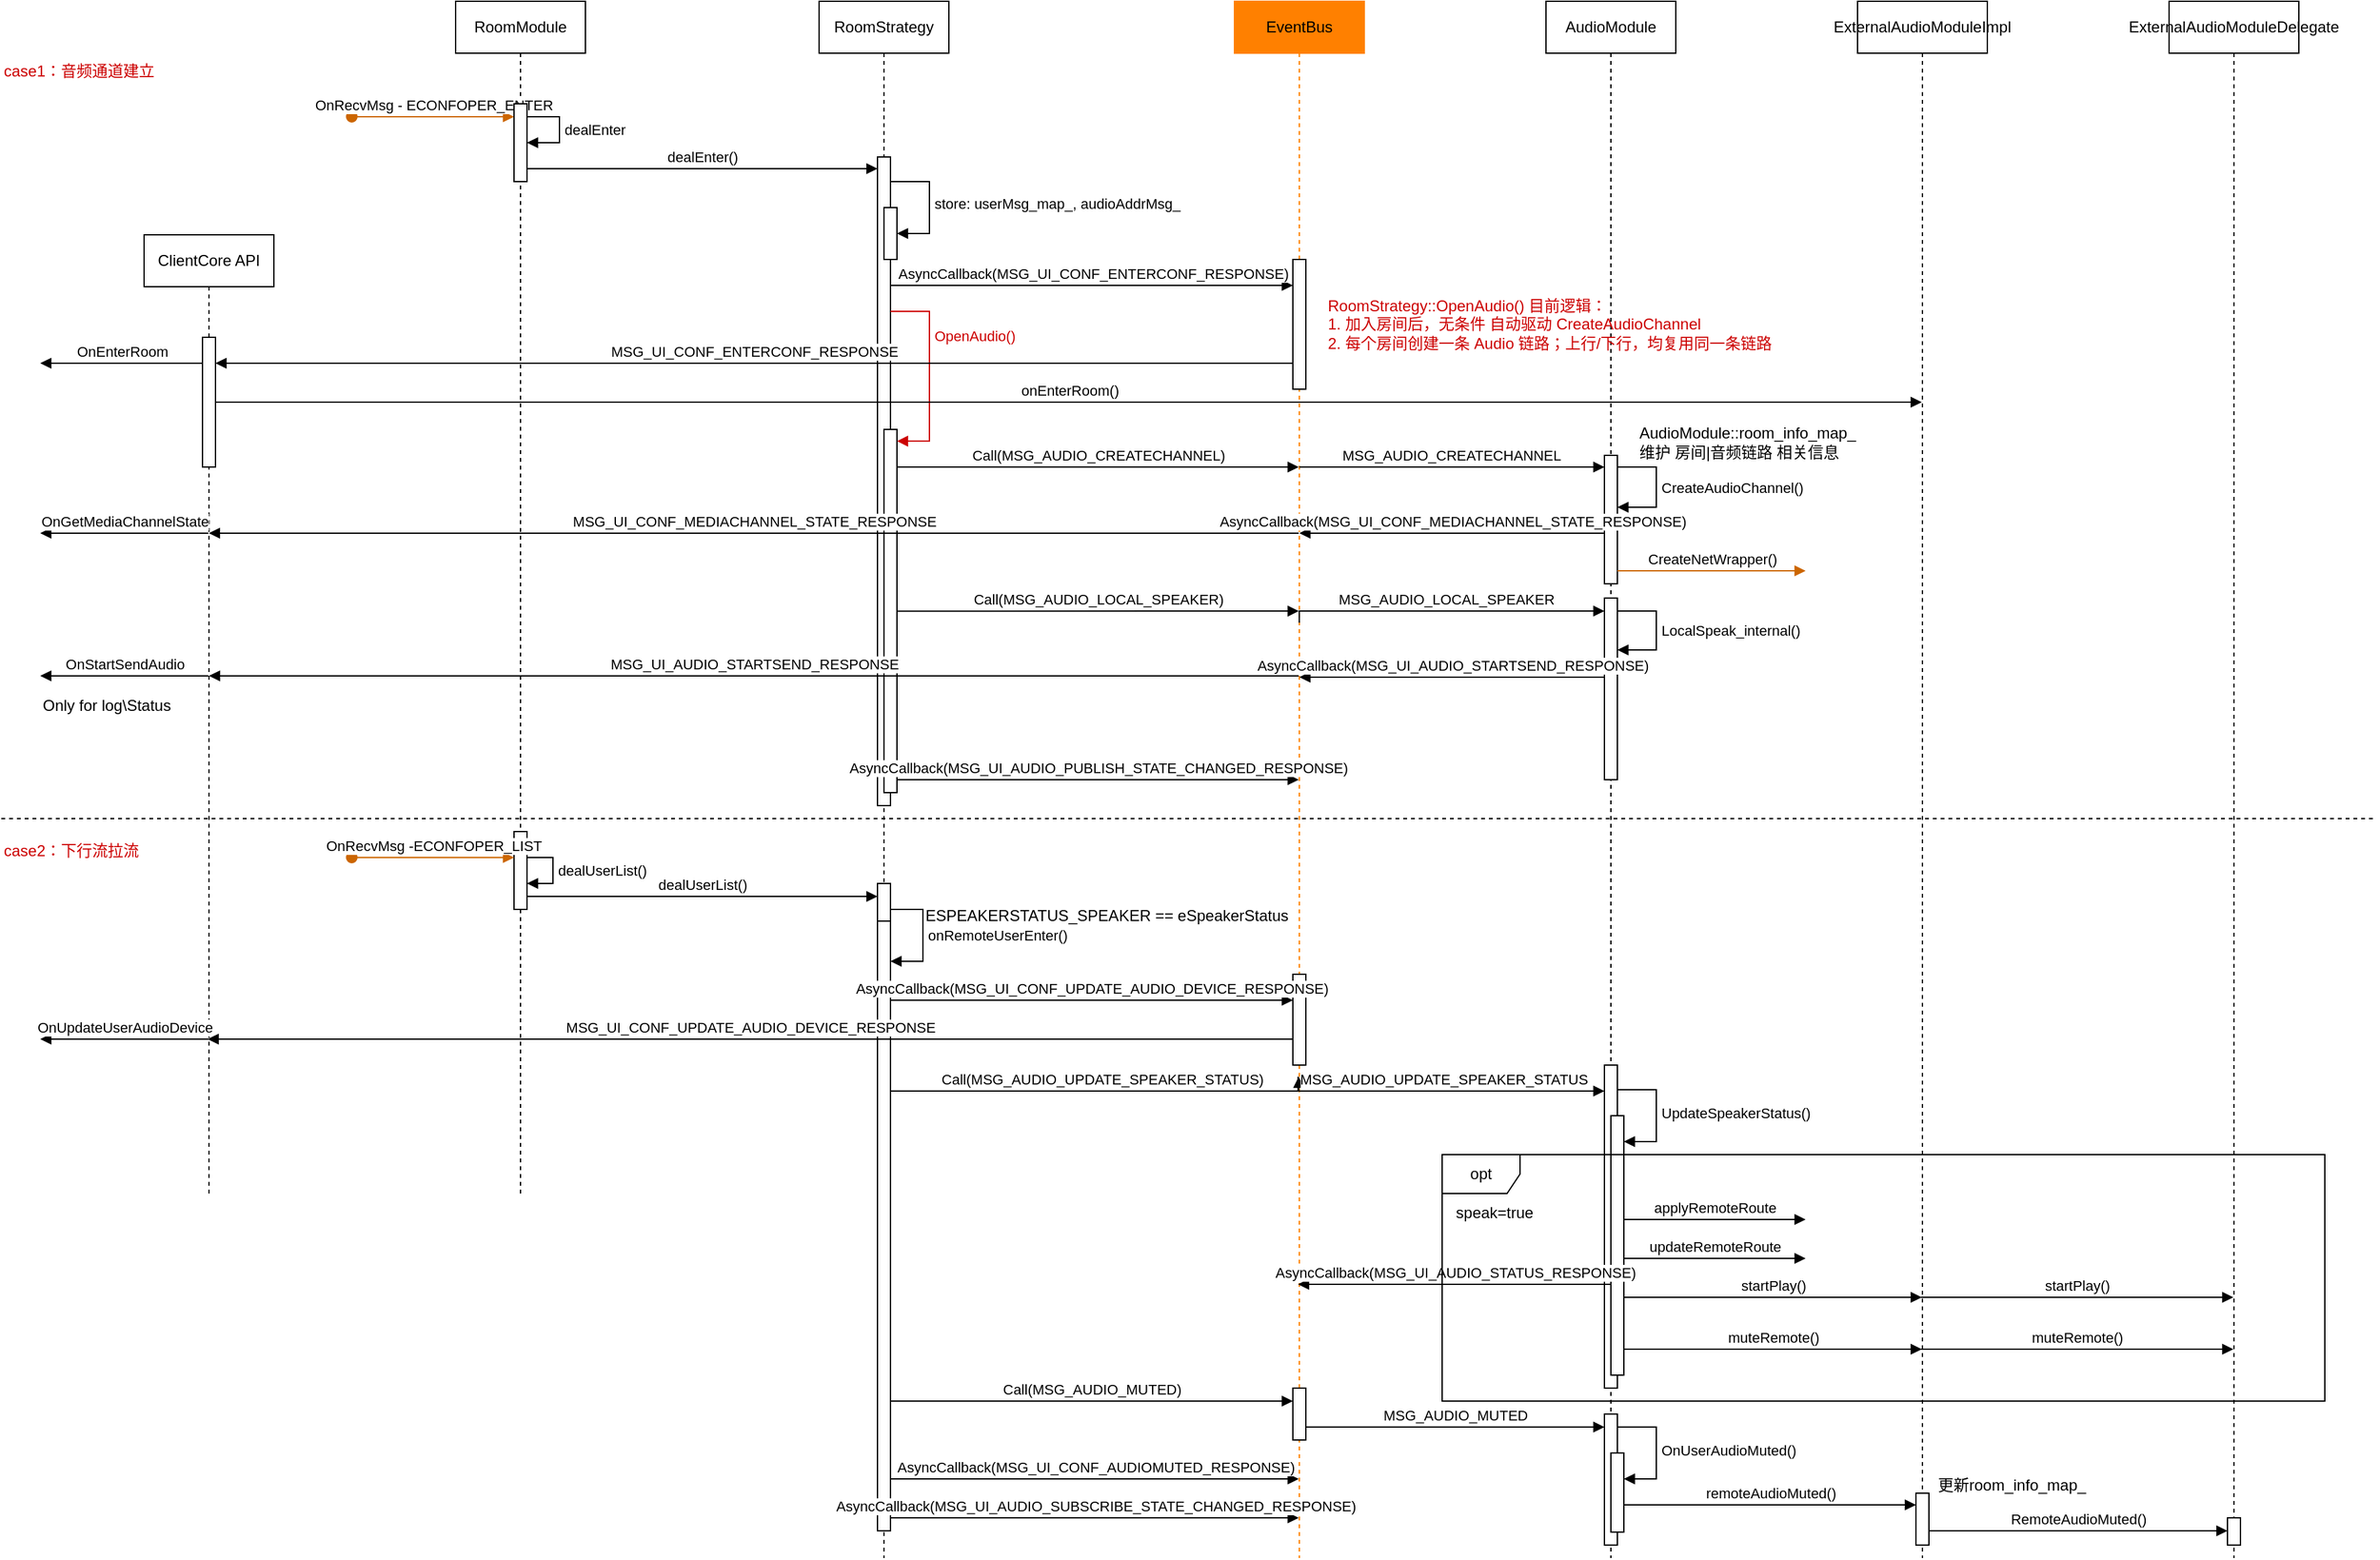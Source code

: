 <mxfile version="21.3.5" type="github">
  <diagram name="Page-1" id="2YBvvXClWsGukQMizWep">
    <mxGraphModel dx="1434" dy="908" grid="1" gridSize="10" guides="1" tooltips="1" connect="1" arrows="1" fold="1" page="1" pageScale="1" pageWidth="1920" pageHeight="1200" math="0" shadow="0">
      <root>
        <mxCell id="0" />
        <mxCell id="1" parent="0" />
        <mxCell id="aM9ryv3xv72pqoxQDRHE-1" value="RoomModule" style="shape=umlLifeline;perimeter=lifelinePerimeter;whiteSpace=wrap;html=1;container=0;dropTarget=0;collapsible=0;recursiveResize=0;outlineConnect=0;portConstraint=eastwest;newEdgeStyle={&quot;edgeStyle&quot;:&quot;elbowEdgeStyle&quot;,&quot;elbow&quot;:&quot;vertical&quot;,&quot;curved&quot;:0,&quot;rounded&quot;:0};" parent="1" vertex="1">
          <mxGeometry x="360" width="100" height="920" as="geometry" />
        </mxCell>
        <mxCell id="aM9ryv3xv72pqoxQDRHE-3" value="OnRecvMsg -&amp;nbsp;ECONFOPER_ENTER" style="html=1;verticalAlign=bottom;startArrow=oval;endArrow=block;startSize=8;edgeStyle=elbowEdgeStyle;elbow=vertical;curved=0;rounded=0;strokeColor=#CC6600;" parent="aM9ryv3xv72pqoxQDRHE-1" target="RUMtgb1oClHB0mOU0g6q-1" edge="1">
          <mxGeometry relative="1" as="geometry">
            <mxPoint x="-80" y="89" as="sourcePoint" />
            <mxPoint x="45" y="59" as="targetPoint" />
            <Array as="points">
              <mxPoint x="-20" y="89" />
              <mxPoint x="-40" y="59" />
            </Array>
          </mxGeometry>
        </mxCell>
        <mxCell id="RUMtgb1oClHB0mOU0g6q-1" value="" style="html=1;points=[];perimeter=orthogonalPerimeter;outlineConnect=0;targetShapes=umlLifeline;portConstraint=eastwest;newEdgeStyle={&quot;edgeStyle&quot;:&quot;elbowEdgeStyle&quot;,&quot;elbow&quot;:&quot;vertical&quot;,&quot;curved&quot;:0,&quot;rounded&quot;:0};" vertex="1" parent="aM9ryv3xv72pqoxQDRHE-1">
          <mxGeometry x="45" y="79" width="10" height="60" as="geometry" />
        </mxCell>
        <mxCell id="RUMtgb1oClHB0mOU0g6q-2" value="dealEnter" style="html=1;align=left;spacingLeft=2;endArrow=block;rounded=0;edgeStyle=orthogonalEdgeStyle;curved=0;rounded=0;" edge="1" target="RUMtgb1oClHB0mOU0g6q-1" parent="aM9ryv3xv72pqoxQDRHE-1" source="RUMtgb1oClHB0mOU0g6q-1">
          <mxGeometry relative="1" as="geometry">
            <mxPoint x="70" y="89" as="sourcePoint" />
            <Array as="points">
              <mxPoint x="80" y="89" />
              <mxPoint x="80" y="109" />
            </Array>
          </mxGeometry>
        </mxCell>
        <mxCell id="RUMtgb1oClHB0mOU0g6q-36" value="" style="html=1;points=[];perimeter=orthogonalPerimeter;outlineConnect=0;targetShapes=umlLifeline;portConstraint=eastwest;newEdgeStyle={&quot;edgeStyle&quot;:&quot;elbowEdgeStyle&quot;,&quot;elbow&quot;:&quot;vertical&quot;,&quot;curved&quot;:0,&quot;rounded&quot;:0};" vertex="1" parent="aM9ryv3xv72pqoxQDRHE-1">
          <mxGeometry x="45" y="640" width="10" height="60" as="geometry" />
        </mxCell>
        <mxCell id="RUMtgb1oClHB0mOU0g6q-37" value="dealUserList()" style="html=1;align=left;spacingLeft=2;endArrow=block;rounded=0;edgeStyle=orthogonalEdgeStyle;curved=0;rounded=0;" edge="1" target="RUMtgb1oClHB0mOU0g6q-36" parent="aM9ryv3xv72pqoxQDRHE-1" source="RUMtgb1oClHB0mOU0g6q-36">
          <mxGeometry relative="1" as="geometry">
            <mxPoint x="55" y="630.0" as="sourcePoint" />
            <Array as="points" />
          </mxGeometry>
        </mxCell>
        <mxCell id="aM9ryv3xv72pqoxQDRHE-5" value="RoomStrategy" style="shape=umlLifeline;perimeter=lifelinePerimeter;whiteSpace=wrap;html=1;container=0;dropTarget=0;collapsible=0;recursiveResize=0;outlineConnect=0;portConstraint=eastwest;newEdgeStyle={&quot;edgeStyle&quot;:&quot;elbowEdgeStyle&quot;,&quot;elbow&quot;:&quot;vertical&quot;,&quot;curved&quot;:0,&quot;rounded&quot;:0};" parent="1" vertex="1">
          <mxGeometry x="640" width="100" height="1200" as="geometry" />
        </mxCell>
        <mxCell id="aM9ryv3xv72pqoxQDRHE-6" value="" style="html=1;points=[];perimeter=orthogonalPerimeter;outlineConnect=0;targetShapes=umlLifeline;portConstraint=eastwest;newEdgeStyle={&quot;edgeStyle&quot;:&quot;elbowEdgeStyle&quot;,&quot;elbow&quot;:&quot;vertical&quot;,&quot;curved&quot;:0,&quot;rounded&quot;:0};" parent="aM9ryv3xv72pqoxQDRHE-5" vertex="1">
          <mxGeometry x="45" y="120" width="10" height="500" as="geometry" />
        </mxCell>
        <mxCell id="RUMtgb1oClHB0mOU0g6q-3" value="" style="html=1;points=[];perimeter=orthogonalPerimeter;outlineConnect=0;targetShapes=umlLifeline;portConstraint=eastwest;newEdgeStyle={&quot;edgeStyle&quot;:&quot;elbowEdgeStyle&quot;,&quot;elbow&quot;:&quot;vertical&quot;,&quot;curved&quot;:0,&quot;rounded&quot;:0};" vertex="1" parent="aM9ryv3xv72pqoxQDRHE-5">
          <mxGeometry x="50" y="159" width="10" height="40" as="geometry" />
        </mxCell>
        <mxCell id="RUMtgb1oClHB0mOU0g6q-4" value="store: userMsg_map_,&amp;nbsp;audioAddrMsg_" style="html=1;align=left;spacingLeft=2;endArrow=block;rounded=0;edgeStyle=orthogonalEdgeStyle;curved=0;rounded=0;" edge="1" target="RUMtgb1oClHB0mOU0g6q-3" parent="aM9ryv3xv72pqoxQDRHE-5">
          <mxGeometry relative="1" as="geometry">
            <mxPoint x="55" y="139.029" as="sourcePoint" />
            <Array as="points">
              <mxPoint x="85" y="139" />
              <mxPoint x="85" y="179" />
            </Array>
          </mxGeometry>
        </mxCell>
        <mxCell id="RUMtgb1oClHB0mOU0g6q-14" value="" style="html=1;points=[];perimeter=orthogonalPerimeter;outlineConnect=0;targetShapes=umlLifeline;portConstraint=eastwest;newEdgeStyle={&quot;edgeStyle&quot;:&quot;elbowEdgeStyle&quot;,&quot;elbow&quot;:&quot;vertical&quot;,&quot;curved&quot;:0,&quot;rounded&quot;:0};" vertex="1" parent="aM9ryv3xv72pqoxQDRHE-5">
          <mxGeometry x="50" y="330" width="10" height="280" as="geometry" />
        </mxCell>
        <mxCell id="RUMtgb1oClHB0mOU0g6q-15" value="OpenAudio()" style="html=1;align=left;spacingLeft=2;endArrow=block;rounded=0;edgeStyle=orthogonalEdgeStyle;curved=0;rounded=0;strokeColor=#CC0000;fontColor=#CC0000;" edge="1" parent="aM9ryv3xv72pqoxQDRHE-5">
          <mxGeometry x="-0.355" relative="1" as="geometry">
            <mxPoint x="55" y="239.029" as="sourcePoint" />
            <Array as="points">
              <mxPoint x="85" y="239" />
              <mxPoint x="85" y="339" />
            </Array>
            <mxPoint x="60" y="339.029" as="targetPoint" />
            <mxPoint y="-1" as="offset" />
          </mxGeometry>
        </mxCell>
        <mxCell id="RUMtgb1oClHB0mOU0g6q-39" value="" style="html=1;points=[];perimeter=orthogonalPerimeter;outlineConnect=0;targetShapes=umlLifeline;portConstraint=eastwest;newEdgeStyle={&quot;edgeStyle&quot;:&quot;elbowEdgeStyle&quot;,&quot;elbow&quot;:&quot;vertical&quot;,&quot;curved&quot;:0,&quot;rounded&quot;:0};" vertex="1" parent="aM9ryv3xv72pqoxQDRHE-5">
          <mxGeometry x="45" y="680" width="10" height="30" as="geometry" />
        </mxCell>
        <mxCell id="RUMtgb1oClHB0mOU0g6q-40" value="" style="html=1;points=[];perimeter=orthogonalPerimeter;outlineConnect=0;targetShapes=umlLifeline;portConstraint=eastwest;newEdgeStyle={&quot;edgeStyle&quot;:&quot;elbowEdgeStyle&quot;,&quot;elbow&quot;:&quot;vertical&quot;,&quot;curved&quot;:0,&quot;rounded&quot;:0};" vertex="1" parent="aM9ryv3xv72pqoxQDRHE-5">
          <mxGeometry x="45" y="709" width="10" height="470" as="geometry" />
        </mxCell>
        <mxCell id="RUMtgb1oClHB0mOU0g6q-41" value="onRemoteUserEnter()" style="html=1;align=left;spacingLeft=2;endArrow=block;rounded=0;edgeStyle=orthogonalEdgeStyle;curved=0;rounded=0;" edge="1" parent="aM9ryv3xv72pqoxQDRHE-5" source="RUMtgb1oClHB0mOU0g6q-39">
          <mxGeometry relative="1" as="geometry">
            <mxPoint x="50" y="750" as="sourcePoint" />
            <Array as="points">
              <mxPoint x="80" y="700" />
              <mxPoint x="80" y="740" />
            </Array>
            <mxPoint x="55" y="740" as="targetPoint" />
          </mxGeometry>
        </mxCell>
        <mxCell id="aM9ryv3xv72pqoxQDRHE-7" value="dealEnter()" style="html=1;verticalAlign=bottom;endArrow=block;edgeStyle=elbowEdgeStyle;elbow=vertical;curved=0;rounded=0;" parent="1" source="RUMtgb1oClHB0mOU0g6q-1" edge="1">
          <mxGeometry relative="1" as="geometry">
            <mxPoint x="480" y="69" as="sourcePoint" />
            <Array as="points">
              <mxPoint x="500" y="129" />
              <mxPoint x="530" y="139" />
              <mxPoint x="465" y="59" />
            </Array>
            <mxPoint x="685" y="129" as="targetPoint" />
          </mxGeometry>
        </mxCell>
        <mxCell id="RUMtgb1oClHB0mOU0g6q-5" value="EventBus" style="shape=umlLifeline;perimeter=lifelinePerimeter;whiteSpace=wrap;html=1;container=1;dropTarget=0;collapsible=0;recursiveResize=0;outlineConnect=0;portConstraint=eastwest;newEdgeStyle={&quot;edgeStyle&quot;:&quot;elbowEdgeStyle&quot;,&quot;elbow&quot;:&quot;vertical&quot;,&quot;curved&quot;:0,&quot;rounded&quot;:0};strokeColor=#FF8000;fillColor=#FF8000;fontColor=#000000;" vertex="1" parent="1">
          <mxGeometry x="960" width="100" height="1200" as="geometry" />
        </mxCell>
        <mxCell id="RUMtgb1oClHB0mOU0g6q-9" value="" style="html=1;points=[];perimeter=orthogonalPerimeter;outlineConnect=0;targetShapes=umlLifeline;portConstraint=eastwest;newEdgeStyle={&quot;edgeStyle&quot;:&quot;elbowEdgeStyle&quot;,&quot;elbow&quot;:&quot;vertical&quot;,&quot;curved&quot;:0,&quot;rounded&quot;:0};" vertex="1" parent="RUMtgb1oClHB0mOU0g6q-5">
          <mxGeometry x="45" y="199" width="10" height="100" as="geometry" />
        </mxCell>
        <mxCell id="RUMtgb1oClHB0mOU0g6q-44" value="" style="html=1;points=[];perimeter=orthogonalPerimeter;outlineConnect=0;targetShapes=umlLifeline;portConstraint=eastwest;newEdgeStyle={&quot;edgeStyle&quot;:&quot;elbowEdgeStyle&quot;,&quot;elbow&quot;:&quot;vertical&quot;,&quot;curved&quot;:0,&quot;rounded&quot;:0};" vertex="1" parent="RUMtgb1oClHB0mOU0g6q-5">
          <mxGeometry x="45" y="750" width="10" height="70" as="geometry" />
        </mxCell>
        <mxCell id="RUMtgb1oClHB0mOU0g6q-55" value="" style="html=1;points=[];perimeter=orthogonalPerimeter;outlineConnect=0;targetShapes=umlLifeline;portConstraint=eastwest;newEdgeStyle={&quot;edgeStyle&quot;:&quot;elbowEdgeStyle&quot;,&quot;elbow&quot;:&quot;vertical&quot;,&quot;curved&quot;:0,&quot;rounded&quot;:0};" vertex="1" parent="RUMtgb1oClHB0mOU0g6q-5">
          <mxGeometry x="45" y="1069" width="10" height="40" as="geometry" />
        </mxCell>
        <mxCell id="RUMtgb1oClHB0mOU0g6q-6" value="AsyncCallback(MSG_UI_CONF_ENTERCONF_RESPONSE)" style="html=1;verticalAlign=bottom;endArrow=block;edgeStyle=elbowEdgeStyle;elbow=vertical;curved=0;rounded=0;" edge="1" parent="1" target="RUMtgb1oClHB0mOU0g6q-9">
          <mxGeometry x="0.002" width="80" relative="1" as="geometry">
            <mxPoint x="695" y="219" as="sourcePoint" />
            <mxPoint x="830" y="149" as="targetPoint" />
            <Array as="points">
              <mxPoint x="760" y="219" />
            </Array>
            <mxPoint as="offset" />
          </mxGeometry>
        </mxCell>
        <mxCell id="RUMtgb1oClHB0mOU0g6q-7" value="ExternalAudioModuleImpl" style="shape=umlLifeline;perimeter=lifelinePerimeter;whiteSpace=wrap;html=1;container=1;dropTarget=0;collapsible=0;recursiveResize=0;outlineConnect=0;portConstraint=eastwest;newEdgeStyle={&quot;edgeStyle&quot;:&quot;elbowEdgeStyle&quot;,&quot;elbow&quot;:&quot;vertical&quot;,&quot;curved&quot;:0,&quot;rounded&quot;:0};" vertex="1" parent="1">
          <mxGeometry x="1440" width="100" height="1200" as="geometry" />
        </mxCell>
        <mxCell id="RUMtgb1oClHB0mOU0g6q-63" value="" style="html=1;points=[];perimeter=orthogonalPerimeter;outlineConnect=0;targetShapes=umlLifeline;portConstraint=eastwest;newEdgeStyle={&quot;edgeStyle&quot;:&quot;elbowEdgeStyle&quot;,&quot;elbow&quot;:&quot;vertical&quot;,&quot;curved&quot;:0,&quot;rounded&quot;:0};" vertex="1" parent="RUMtgb1oClHB0mOU0g6q-7">
          <mxGeometry x="45" y="1150" width="10" height="40" as="geometry" />
        </mxCell>
        <mxCell id="RUMtgb1oClHB0mOU0g6q-8" value="ClientCore API" style="shape=umlLifeline;perimeter=lifelinePerimeter;whiteSpace=wrap;html=1;container=1;dropTarget=0;collapsible=0;recursiveResize=0;outlineConnect=0;portConstraint=eastwest;newEdgeStyle={&quot;edgeStyle&quot;:&quot;elbowEdgeStyle&quot;,&quot;elbow&quot;:&quot;vertical&quot;,&quot;curved&quot;:0,&quot;rounded&quot;:0};" vertex="1" parent="1">
          <mxGeometry x="120" y="180" width="100" height="740" as="geometry" />
        </mxCell>
        <mxCell id="RUMtgb1oClHB0mOU0g6q-11" value="" style="html=1;points=[];perimeter=orthogonalPerimeter;outlineConnect=0;targetShapes=umlLifeline;portConstraint=eastwest;newEdgeStyle={&quot;edgeStyle&quot;:&quot;elbowEdgeStyle&quot;,&quot;elbow&quot;:&quot;vertical&quot;,&quot;curved&quot;:0,&quot;rounded&quot;:0};" vertex="1" parent="RUMtgb1oClHB0mOU0g6q-8">
          <mxGeometry x="45" y="79" width="10" height="100" as="geometry" />
        </mxCell>
        <mxCell id="RUMtgb1oClHB0mOU0g6q-10" value="MSG_UI_CONF_ENTERCONF_RESPONSE" style="html=1;verticalAlign=bottom;endArrow=block;edgeStyle=elbowEdgeStyle;elbow=vertical;curved=0;rounded=0;" edge="1" parent="1" source="RUMtgb1oClHB0mOU0g6q-9" target="RUMtgb1oClHB0mOU0g6q-11">
          <mxGeometry width="80" relative="1" as="geometry">
            <mxPoint x="650" y="229" as="sourcePoint" />
            <mxPoint x="730" y="229" as="targetPoint" />
          </mxGeometry>
        </mxCell>
        <mxCell id="RUMtgb1oClHB0mOU0g6q-12" value="OnEnterRoom" style="html=1;verticalAlign=bottom;endArrow=block;edgeStyle=elbowEdgeStyle;elbow=vertical;curved=0;rounded=0;" edge="1" parent="1" source="RUMtgb1oClHB0mOU0g6q-11">
          <mxGeometry width="80" relative="1" as="geometry">
            <mxPoint x="-20" y="279.33" as="sourcePoint" />
            <mxPoint x="40" y="279" as="targetPoint" />
          </mxGeometry>
        </mxCell>
        <mxCell id="RUMtgb1oClHB0mOU0g6q-13" value="onEnterRoom()" style="html=1;verticalAlign=bottom;endArrow=block;edgeStyle=elbowEdgeStyle;elbow=vertical;curved=0;rounded=0;" edge="1" parent="1" source="RUMtgb1oClHB0mOU0g6q-11">
          <mxGeometry width="80" relative="1" as="geometry">
            <mxPoint x="650" y="299" as="sourcePoint" />
            <mxPoint x="1489.5" y="309" as="targetPoint" />
            <Array as="points">
              <mxPoint x="370" y="309" />
            </Array>
          </mxGeometry>
        </mxCell>
        <mxCell id="RUMtgb1oClHB0mOU0g6q-17" value="Call(MSG_AUDIO_CREATECHANNEL)" style="html=1;verticalAlign=bottom;endArrow=block;edgeStyle=elbowEdgeStyle;elbow=vertical;curved=0;rounded=0;" edge="1" parent="1">
          <mxGeometry width="80" relative="1" as="geometry">
            <mxPoint x="700" y="359" as="sourcePoint" />
            <mxPoint x="1009.5" y="359" as="targetPoint" />
            <Array as="points">
              <mxPoint x="740" y="359" />
            </Array>
          </mxGeometry>
        </mxCell>
        <mxCell id="RUMtgb1oClHB0mOU0g6q-18" value="AudioModule" style="shape=umlLifeline;perimeter=lifelinePerimeter;whiteSpace=wrap;html=1;container=1;dropTarget=0;collapsible=0;recursiveResize=0;outlineConnect=0;portConstraint=eastwest;newEdgeStyle={&quot;edgeStyle&quot;:&quot;elbowEdgeStyle&quot;,&quot;elbow&quot;:&quot;vertical&quot;,&quot;curved&quot;:0,&quot;rounded&quot;:0};" vertex="1" parent="1">
          <mxGeometry x="1200" width="100" height="1200" as="geometry" />
        </mxCell>
        <mxCell id="RUMtgb1oClHB0mOU0g6q-22" value="" style="html=1;points=[];perimeter=orthogonalPerimeter;outlineConnect=0;targetShapes=umlLifeline;portConstraint=eastwest;newEdgeStyle={&quot;edgeStyle&quot;:&quot;elbowEdgeStyle&quot;,&quot;elbow&quot;:&quot;vertical&quot;,&quot;curved&quot;:0,&quot;rounded&quot;:0};" vertex="1" parent="RUMtgb1oClHB0mOU0g6q-18">
          <mxGeometry x="45" y="350" width="10" height="99" as="geometry" />
        </mxCell>
        <mxCell id="RUMtgb1oClHB0mOU0g6q-23" value="CreateAudioChannel()" style="html=1;align=left;spacingLeft=2;endArrow=block;rounded=0;edgeStyle=orthogonalEdgeStyle;curved=0;rounded=0;" edge="1" target="RUMtgb1oClHB0mOU0g6q-22" parent="RUMtgb1oClHB0mOU0g6q-18" source="RUMtgb1oClHB0mOU0g6q-22">
          <mxGeometry relative="1" as="geometry">
            <mxPoint x="55" y="379" as="sourcePoint" />
            <Array as="points">
              <mxPoint x="85" y="359" />
              <mxPoint x="85" y="390" />
            </Array>
          </mxGeometry>
        </mxCell>
        <mxCell id="RUMtgb1oClHB0mOU0g6q-51" value="" style="html=1;points=[];perimeter=orthogonalPerimeter;outlineConnect=0;targetShapes=umlLifeline;portConstraint=eastwest;newEdgeStyle={&quot;edgeStyle&quot;:&quot;elbowEdgeStyle&quot;,&quot;elbow&quot;:&quot;vertical&quot;,&quot;curved&quot;:0,&quot;rounded&quot;:0};" vertex="1" parent="RUMtgb1oClHB0mOU0g6q-18">
          <mxGeometry x="45" y="820" width="10" height="249" as="geometry" />
        </mxCell>
        <mxCell id="RUMtgb1oClHB0mOU0g6q-52" value="" style="html=1;points=[];perimeter=orthogonalPerimeter;outlineConnect=0;targetShapes=umlLifeline;portConstraint=eastwest;newEdgeStyle={&quot;edgeStyle&quot;:&quot;elbowEdgeStyle&quot;,&quot;elbow&quot;:&quot;vertical&quot;,&quot;curved&quot;:0,&quot;rounded&quot;:0};" vertex="1" parent="RUMtgb1oClHB0mOU0g6q-18">
          <mxGeometry x="50" y="859" width="10" height="200" as="geometry" />
        </mxCell>
        <mxCell id="RUMtgb1oClHB0mOU0g6q-53" value="UpdateSpeakerStatus()" style="html=1;align=left;spacingLeft=2;endArrow=block;rounded=0;edgeStyle=orthogonalEdgeStyle;curved=0;rounded=0;" edge="1" target="RUMtgb1oClHB0mOU0g6q-52" parent="RUMtgb1oClHB0mOU0g6q-18" source="RUMtgb1oClHB0mOU0g6q-51">
          <mxGeometry relative="1" as="geometry">
            <mxPoint x="55.0" y="869.004" as="sourcePoint" />
            <Array as="points">
              <mxPoint x="85" y="839" />
              <mxPoint x="85" y="879" />
            </Array>
          </mxGeometry>
        </mxCell>
        <mxCell id="RUMtgb1oClHB0mOU0g6q-56" value="" style="html=1;points=[];perimeter=orthogonalPerimeter;outlineConnect=0;targetShapes=umlLifeline;portConstraint=eastwest;newEdgeStyle={&quot;edgeStyle&quot;:&quot;elbowEdgeStyle&quot;,&quot;elbow&quot;:&quot;vertical&quot;,&quot;curved&quot;:0,&quot;rounded&quot;:0};" vertex="1" parent="RUMtgb1oClHB0mOU0g6q-18">
          <mxGeometry x="45" y="1089" width="10" height="101" as="geometry" />
        </mxCell>
        <mxCell id="RUMtgb1oClHB0mOU0g6q-58" value="" style="html=1;points=[];perimeter=orthogonalPerimeter;outlineConnect=0;targetShapes=umlLifeline;portConstraint=eastwest;newEdgeStyle={&quot;edgeStyle&quot;:&quot;elbowEdgeStyle&quot;,&quot;elbow&quot;:&quot;vertical&quot;,&quot;curved&quot;:0,&quot;rounded&quot;:0};" vertex="1" parent="RUMtgb1oClHB0mOU0g6q-18">
          <mxGeometry x="50" y="1119" width="10" height="61" as="geometry" />
        </mxCell>
        <mxCell id="RUMtgb1oClHB0mOU0g6q-59" value="OnUserAudioMuted()" style="html=1;align=left;spacingLeft=2;endArrow=block;rounded=0;edgeStyle=orthogonalEdgeStyle;curved=0;rounded=0;" edge="1" target="RUMtgb1oClHB0mOU0g6q-58" parent="RUMtgb1oClHB0mOU0g6q-18" source="RUMtgb1oClHB0mOU0g6q-56">
          <mxGeometry relative="1" as="geometry">
            <mxPoint x="55" y="1099" as="sourcePoint" />
            <Array as="points">
              <mxPoint x="85" y="1099" />
              <mxPoint x="85" y="1139" />
            </Array>
          </mxGeometry>
        </mxCell>
        <mxCell id="RUMtgb1oClHB0mOU0g6q-86" value="" style="html=1;points=[];perimeter=orthogonalPerimeter;outlineConnect=0;targetShapes=umlLifeline;portConstraint=eastwest;newEdgeStyle={&quot;edgeStyle&quot;:&quot;elbowEdgeStyle&quot;,&quot;elbow&quot;:&quot;vertical&quot;,&quot;curved&quot;:0,&quot;rounded&quot;:0};" vertex="1" parent="RUMtgb1oClHB0mOU0g6q-18">
          <mxGeometry x="45" y="460" width="10" height="140" as="geometry" />
        </mxCell>
        <mxCell id="RUMtgb1oClHB0mOU0g6q-87" value="LocalSpeak_internal()" style="html=1;align=left;spacingLeft=2;endArrow=block;rounded=0;edgeStyle=orthogonalEdgeStyle;curved=0;rounded=0;" edge="1" target="RUMtgb1oClHB0mOU0g6q-86" parent="RUMtgb1oClHB0mOU0g6q-18" source="RUMtgb1oClHB0mOU0g6q-86">
          <mxGeometry relative="1" as="geometry">
            <mxPoint x="55" y="469" as="sourcePoint" />
            <Array as="points">
              <mxPoint x="85" y="470" />
              <mxPoint x="85" y="500" />
            </Array>
          </mxGeometry>
        </mxCell>
        <mxCell id="RUMtgb1oClHB0mOU0g6q-21" value="MSG_AUDIO_CREATECHANNEL" style="html=1;verticalAlign=bottom;endArrow=block;edgeStyle=elbowEdgeStyle;elbow=vertical;curved=0;rounded=0;" edge="1" parent="1" target="RUMtgb1oClHB0mOU0g6q-22">
          <mxGeometry width="80" relative="1" as="geometry">
            <mxPoint x="1009.929" y="359" as="sourcePoint" />
            <mxPoint x="1120" y="359" as="targetPoint" />
            <Array as="points">
              <mxPoint x="1220" y="359" />
              <mxPoint x="1060" y="369" />
            </Array>
          </mxGeometry>
        </mxCell>
        <mxCell id="RUMtgb1oClHB0mOU0g6q-24" value="AsyncCallback(MSG_UI_CONF_MEDIACHANNEL_STATE_RESPONSE)" style="html=1;verticalAlign=bottom;endArrow=block;edgeStyle=elbowEdgeStyle;elbow=vertical;curved=0;rounded=0;" edge="1" parent="1" source="RUMtgb1oClHB0mOU0g6q-22" target="RUMtgb1oClHB0mOU0g6q-5">
          <mxGeometry width="80" relative="1" as="geometry">
            <mxPoint x="1290" y="449.14" as="sourcePoint" />
            <mxPoint x="1009.929" y="429" as="targetPoint" />
            <Array as="points">
              <mxPoint x="1090" y="410" />
              <mxPoint x="1120" y="429" />
              <mxPoint x="1180" y="419" />
              <mxPoint x="1060" y="419" />
              <mxPoint x="1120" y="439" />
            </Array>
          </mxGeometry>
        </mxCell>
        <mxCell id="RUMtgb1oClHB0mOU0g6q-28" value="MSG_UI_CONF_MEDIACHANNEL_STATE_RESPONSE" style="html=1;verticalAlign=bottom;endArrow=block;edgeStyle=elbowEdgeStyle;elbow=vertical;curved=0;rounded=0;" edge="1" parent="1">
          <mxGeometry width="80" relative="1" as="geometry">
            <mxPoint x="1009.5" y="410" as="sourcePoint" />
            <mxPoint x="169.929" y="410" as="targetPoint" />
            <Array as="points">
              <mxPoint x="920" y="410" />
              <mxPoint x="870" y="400" />
              <mxPoint x="760" y="420" />
              <mxPoint x="780" y="400" />
              <mxPoint x="570" y="450" />
              <mxPoint x="960" y="420" />
            </Array>
          </mxGeometry>
        </mxCell>
        <mxCell id="RUMtgb1oClHB0mOU0g6q-29" value="OnGetMediaChannelState" style="html=1;verticalAlign=bottom;endArrow=block;edgeStyle=elbowEdgeStyle;elbow=vertical;curved=0;rounded=0;" edge="1" parent="1" source="RUMtgb1oClHB0mOU0g6q-8">
          <mxGeometry width="80" relative="1" as="geometry">
            <mxPoint x="169.5" y="410" as="sourcePoint" />
            <mxPoint x="40" y="410" as="targetPoint" />
            <Array as="points">
              <mxPoint x="110" y="410" />
            </Array>
          </mxGeometry>
        </mxCell>
        <mxCell id="RUMtgb1oClHB0mOU0g6q-30" value="CreateNetWrapper()" style="html=1;verticalAlign=bottom;endArrow=block;edgeStyle=elbowEdgeStyle;elbow=vertical;curved=0;rounded=0;strokeColor=#CC6600;" edge="1" parent="1" source="RUMtgb1oClHB0mOU0g6q-22">
          <mxGeometry width="80" relative="1" as="geometry">
            <mxPoint x="1480" y="439.1" as="sourcePoint" />
            <mxPoint x="1400" y="439" as="targetPoint" />
            <Array as="points">
              <mxPoint x="1380" y="439" />
              <mxPoint x="1310" y="459" />
            </Array>
          </mxGeometry>
        </mxCell>
        <mxCell id="RUMtgb1oClHB0mOU0g6q-31" value="RoomStrategy::OpenAudio() 目前逻辑：&lt;br&gt;1. 加入房间后，无条件 自动驱动 CreateAudioChannel&amp;nbsp;&lt;br&gt;2. 每个房间创建一条 Audio 链路；上行/下行，均复用同一条链路" style="text;html=1;align=left;verticalAlign=middle;resizable=0;points=[];autosize=1;strokeColor=none;fillColor=none;fontColor=#CC0000;" vertex="1" parent="1">
          <mxGeometry x="1030" y="219" width="370" height="60" as="geometry" />
        </mxCell>
        <mxCell id="RUMtgb1oClHB0mOU0g6q-32" value="AudioModule::room_info_map_&lt;br&gt;维护 房间|音频链路 相关信息" style="text;html=1;align=left;verticalAlign=middle;resizable=0;points=[];autosize=1;strokeColor=none;fillColor=none;" vertex="1" parent="1">
          <mxGeometry x="1270" y="320" width="190" height="40" as="geometry" />
        </mxCell>
        <mxCell id="RUMtgb1oClHB0mOU0g6q-33" value="" style="endArrow=none;dashed=1;html=1;rounded=0;" edge="1" parent="1">
          <mxGeometry width="50" height="50" relative="1" as="geometry">
            <mxPoint x="10" y="630" as="sourcePoint" />
            <mxPoint x="1840" y="630" as="targetPoint" />
          </mxGeometry>
        </mxCell>
        <mxCell id="RUMtgb1oClHB0mOU0g6q-34" value="OnRecvMsg -ECONFOPER_LIST" style="html=1;verticalAlign=bottom;startArrow=oval;startFill=1;endArrow=block;startSize=8;edgeStyle=elbowEdgeStyle;elbow=vertical;curved=0;rounded=0;strokeColor=#CC6600;" edge="1" parent="1" target="RUMtgb1oClHB0mOU0g6q-36">
          <mxGeometry x="-0.004" width="60" relative="1" as="geometry">
            <mxPoint x="280" y="660" as="sourcePoint" />
            <mxPoint x="340" y="640" as="targetPoint" />
            <Array as="points">
              <mxPoint x="340" y="660" />
              <mxPoint x="320" y="640" />
              <mxPoint x="300" y="620" />
            </Array>
            <mxPoint as="offset" />
          </mxGeometry>
        </mxCell>
        <mxCell id="RUMtgb1oClHB0mOU0g6q-38" value="dealUserList()" style="html=1;verticalAlign=bottom;endArrow=block;edgeStyle=elbowEdgeStyle;elbow=vertical;curved=0;rounded=0;" edge="1" parent="1" source="RUMtgb1oClHB0mOU0g6q-36" target="RUMtgb1oClHB0mOU0g6q-39">
          <mxGeometry width="80" relative="1" as="geometry">
            <mxPoint x="440" y="720.14" as="sourcePoint" />
            <mxPoint x="520" y="720.14" as="targetPoint" />
          </mxGeometry>
        </mxCell>
        <mxCell id="RUMtgb1oClHB0mOU0g6q-42" value="ESPEAKERSTATUS_SPEAKER == eSpeakerStatus" style="text;html=1;align=left;verticalAlign=middle;resizable=0;points=[];autosize=1;strokeColor=none;fillColor=none;" vertex="1" parent="1">
          <mxGeometry x="720" y="690" width="300" height="30" as="geometry" />
        </mxCell>
        <mxCell id="RUMtgb1oClHB0mOU0g6q-43" value="AsyncCallback(MSG_UI_CONF_UPDATE_AUDIO_DEVICE_RESPONSE)" style="html=1;verticalAlign=bottom;endArrow=block;edgeStyle=elbowEdgeStyle;elbow=vertical;curved=0;rounded=0;" edge="1" parent="1">
          <mxGeometry x="-0.001" width="80" relative="1" as="geometry">
            <mxPoint x="695" y="770" as="sourcePoint" />
            <mxPoint x="1005" y="770" as="targetPoint" />
            <Array as="points">
              <mxPoint x="860" y="770" />
              <mxPoint x="840" y="810" />
            </Array>
            <mxPoint as="offset" />
          </mxGeometry>
        </mxCell>
        <mxCell id="RUMtgb1oClHB0mOU0g6q-46" value="MSG_UI_CONF_UPDATE_AUDIO_DEVICE_RESPONSE" style="html=1;verticalAlign=bottom;endArrow=block;edgeStyle=elbowEdgeStyle;elbow=vertical;curved=0;rounded=0;" edge="1" parent="1" source="RUMtgb1oClHB0mOU0g6q-44">
          <mxGeometry width="80" relative="1" as="geometry">
            <mxPoint x="510" y="850.33" as="sourcePoint" />
            <mxPoint x="168.962" y="800" as="targetPoint" />
            <Array as="points">
              <mxPoint x="780" y="800" />
              <mxPoint x="380" y="810" />
              <mxPoint x="270" y="860" />
              <mxPoint x="350" y="850" />
              <mxPoint x="200" y="850" />
            </Array>
          </mxGeometry>
        </mxCell>
        <mxCell id="RUMtgb1oClHB0mOU0g6q-47" value="OnUpdateUserAudioDevice" style="html=1;verticalAlign=bottom;endArrow=block;edgeStyle=elbowEdgeStyle;elbow=vertical;curved=0;rounded=0;" edge="1" parent="1">
          <mxGeometry width="80" relative="1" as="geometry">
            <mxPoint x="169.5" y="800" as="sourcePoint" />
            <mxPoint x="40" y="800" as="targetPoint" />
            <Array as="points">
              <mxPoint x="140" y="800" />
              <mxPoint x="120" y="810" />
              <mxPoint x="140" y="860" />
            </Array>
          </mxGeometry>
        </mxCell>
        <mxCell id="RUMtgb1oClHB0mOU0g6q-48" value="Call(MSG_AUDIO_UPDATE_SPEAKER_STATUS)" style="html=1;verticalAlign=bottom;endArrow=block;edgeStyle=elbowEdgeStyle;elbow=vertical;curved=0;rounded=0;" edge="1" parent="1" source="RUMtgb1oClHB0mOU0g6q-40">
          <mxGeometry width="80" relative="1" as="geometry">
            <mxPoint x="710" y="889" as="sourcePoint" />
            <mxPoint x="1009.5" y="829" as="targetPoint" />
            <Array as="points">
              <mxPoint x="770" y="840" />
              <mxPoint x="780" y="829" />
              <mxPoint x="800" y="839" />
              <mxPoint x="940" y="889" />
            </Array>
          </mxGeometry>
        </mxCell>
        <mxCell id="RUMtgb1oClHB0mOU0g6q-50" value="MSG_AUDIO_UPDATE_SPEAKER_STATUS" style="html=1;verticalAlign=bottom;endArrow=block;edgeStyle=elbowEdgeStyle;elbow=vertical;curved=0;rounded=0;" edge="1" parent="1" target="RUMtgb1oClHB0mOU0g6q-51">
          <mxGeometry width="80" relative="1" as="geometry">
            <mxPoint x="1008.962" y="829" as="sourcePoint" />
            <mxPoint x="1120" y="909" as="targetPoint" />
            <Array as="points">
              <mxPoint x="1060" y="840" />
              <mxPoint x="1120" y="829" />
              <mxPoint x="1100" y="839" />
              <mxPoint x="1090" y="859" />
              <mxPoint x="1100" y="909" />
            </Array>
          </mxGeometry>
        </mxCell>
        <mxCell id="RUMtgb1oClHB0mOU0g6q-54" value="Call(MSG_AUDIO_MUTED)" style="html=1;verticalAlign=bottom;endArrow=block;edgeStyle=elbowEdgeStyle;elbow=vertical;curved=0;rounded=0;" edge="1" parent="1" target="RUMtgb1oClHB0mOU0g6q-55">
          <mxGeometry width="80" relative="1" as="geometry">
            <mxPoint x="695" y="1079" as="sourcePoint" />
            <mxPoint x="1010" y="999" as="targetPoint" />
            <Array as="points">
              <mxPoint x="930" y="1079" />
              <mxPoint x="970" y="1059" />
              <mxPoint x="940" y="1039" />
              <mxPoint x="960" y="1029" />
              <mxPoint x="940" y="1019" />
              <mxPoint x="870" y="999" />
            </Array>
          </mxGeometry>
        </mxCell>
        <mxCell id="RUMtgb1oClHB0mOU0g6q-57" value="MSG_AUDIO_MUTED" style="html=1;verticalAlign=bottom;endArrow=block;edgeStyle=elbowEdgeStyle;elbow=vertical;curved=0;rounded=0;" edge="1" parent="1" target="RUMtgb1oClHB0mOU0g6q-56">
          <mxGeometry width="80" relative="1" as="geometry">
            <mxPoint x="1015" y="1099" as="sourcePoint" />
            <mxPoint x="1120" y="1089" as="targetPoint" />
            <Array as="points">
              <mxPoint x="1220" y="1099" />
            </Array>
          </mxGeometry>
        </mxCell>
        <mxCell id="RUMtgb1oClHB0mOU0g6q-60" value="更新room_info_map_" style="text;html=1;align=left;verticalAlign=middle;resizable=0;points=[];autosize=1;strokeColor=none;fillColor=none;" vertex="1" parent="1">
          <mxGeometry x="1500" y="1129" width="140" height="30" as="geometry" />
        </mxCell>
        <mxCell id="RUMtgb1oClHB0mOU0g6q-61" value="remoteAudioMuted()" style="html=1;verticalAlign=bottom;endArrow=block;edgeStyle=elbowEdgeStyle;elbow=vertical;curved=0;rounded=0;" edge="1" parent="1" source="RUMtgb1oClHB0mOU0g6q-58" target="RUMtgb1oClHB0mOU0g6q-63">
          <mxGeometry width="80" relative="1" as="geometry">
            <mxPoint x="1280" y="1159" as="sourcePoint" />
            <mxPoint x="1360" y="1159" as="targetPoint" />
            <Array as="points">
              <mxPoint x="1320" y="1159" />
            </Array>
          </mxGeometry>
        </mxCell>
        <mxCell id="RUMtgb1oClHB0mOU0g6q-62" value="ExternalAudioModuleDelegate" style="shape=umlLifeline;perimeter=lifelinePerimeter;whiteSpace=wrap;html=1;container=1;dropTarget=0;collapsible=0;recursiveResize=0;outlineConnect=0;portConstraint=eastwest;newEdgeStyle={&quot;edgeStyle&quot;:&quot;elbowEdgeStyle&quot;,&quot;elbow&quot;:&quot;vertical&quot;,&quot;curved&quot;:0,&quot;rounded&quot;:0};" vertex="1" parent="1">
          <mxGeometry x="1680" width="100" height="1200" as="geometry" />
        </mxCell>
        <mxCell id="RUMtgb1oClHB0mOU0g6q-64" value="" style="html=1;points=[];perimeter=orthogonalPerimeter;outlineConnect=0;targetShapes=umlLifeline;portConstraint=eastwest;newEdgeStyle={&quot;edgeStyle&quot;:&quot;elbowEdgeStyle&quot;,&quot;elbow&quot;:&quot;vertical&quot;,&quot;curved&quot;:0,&quot;rounded&quot;:0};" vertex="1" parent="RUMtgb1oClHB0mOU0g6q-62">
          <mxGeometry x="45" y="1169" width="10" height="21" as="geometry" />
        </mxCell>
        <mxCell id="RUMtgb1oClHB0mOU0g6q-65" value="RemoteAudioMuted()" style="html=1;verticalAlign=bottom;endArrow=block;edgeStyle=elbowEdgeStyle;elbow=vertical;curved=0;rounded=0;" edge="1" parent="1" source="RUMtgb1oClHB0mOU0g6q-63" target="RUMtgb1oClHB0mOU0g6q-64">
          <mxGeometry width="80" relative="1" as="geometry">
            <mxPoint x="1680" y="1169" as="sourcePoint" />
            <mxPoint x="1360" y="1179.33" as="targetPoint" />
            <Array as="points">
              <mxPoint x="1580" y="1179" />
            </Array>
          </mxGeometry>
        </mxCell>
        <mxCell id="RUMtgb1oClHB0mOU0g6q-66" value="AsyncCallback(MSG_UI_CONF_AUDIOMUTED_RESPONSE)" style="html=1;verticalAlign=bottom;endArrow=block;edgeStyle=elbowEdgeStyle;elbow=vertical;curved=0;rounded=0;" edge="1" parent="1">
          <mxGeometry width="80" relative="1" as="geometry">
            <mxPoint x="695" y="1139" as="sourcePoint" />
            <mxPoint x="1009.5" y="1139" as="targetPoint" />
            <Array as="points">
              <mxPoint x="880" y="1139" />
              <mxPoint x="770" y="1169" />
            </Array>
          </mxGeometry>
        </mxCell>
        <mxCell id="RUMtgb1oClHB0mOU0g6q-67" value="AsyncCallback(MSG_UI_AUDIO_SUBSCRIBE_STATE_CHANGED_RESPONSE)" style="html=1;verticalAlign=bottom;endArrow=block;edgeStyle=elbowEdgeStyle;elbow=vertical;curved=0;rounded=0;" edge="1" parent="1">
          <mxGeometry width="80" relative="1" as="geometry">
            <mxPoint x="695" y="1169" as="sourcePoint" />
            <mxPoint x="1009.5" y="1169" as="targetPoint" />
            <Array as="points">
              <mxPoint x="760" y="1169" />
            </Array>
          </mxGeometry>
        </mxCell>
        <mxCell id="RUMtgb1oClHB0mOU0g6q-68" value="applyRemoteRoute" style="html=1;verticalAlign=bottom;endArrow=block;edgeStyle=elbowEdgeStyle;elbow=vertical;curved=0;rounded=0;" edge="1" parent="1" source="RUMtgb1oClHB0mOU0g6q-52">
          <mxGeometry width="80" relative="1" as="geometry">
            <mxPoint x="1300" y="949.0" as="sourcePoint" />
            <mxPoint x="1400" y="939" as="targetPoint" />
            <Array as="points">
              <mxPoint x="1280" y="939" />
            </Array>
          </mxGeometry>
        </mxCell>
        <mxCell id="RUMtgb1oClHB0mOU0g6q-69" value="updateRemoteRoute" style="html=1;verticalAlign=bottom;endArrow=block;edgeStyle=elbowEdgeStyle;elbow=vertical;curved=0;rounded=0;" edge="1" parent="1" source="RUMtgb1oClHB0mOU0g6q-52">
          <mxGeometry width="80" relative="1" as="geometry">
            <mxPoint x="1320" y="979.33" as="sourcePoint" />
            <mxPoint x="1400" y="969" as="targetPoint" />
            <Array as="points">
              <mxPoint x="1310" y="969" />
            </Array>
          </mxGeometry>
        </mxCell>
        <mxCell id="RUMtgb1oClHB0mOU0g6q-70" value="AsyncCallback(MSG_UI_AUDIO_STATUS_RESPONSE)" style="html=1;verticalAlign=bottom;endArrow=block;edgeStyle=elbowEdgeStyle;elbow=vertical;curved=0;rounded=0;" edge="1" parent="1" source="RUMtgb1oClHB0mOU0g6q-52">
          <mxGeometry width="80" relative="1" as="geometry">
            <mxPoint x="1070" y="989.33" as="sourcePoint" />
            <mxPoint x="1008.962" y="989" as="targetPoint" />
            <Array as="points">
              <mxPoint x="1070" y="989" />
              <mxPoint x="1220" y="979" />
            </Array>
          </mxGeometry>
        </mxCell>
        <mxCell id="RUMtgb1oClHB0mOU0g6q-71" value="startPlay()" style="html=1;verticalAlign=bottom;endArrow=block;edgeStyle=elbowEdgeStyle;elbow=vertical;curved=0;rounded=0;" edge="1" parent="1" source="RUMtgb1oClHB0mOU0g6q-52">
          <mxGeometry width="80" relative="1" as="geometry">
            <mxPoint x="1270" y="999.33" as="sourcePoint" />
            <mxPoint x="1489.5" y="999" as="targetPoint" />
            <Array as="points">
              <mxPoint x="1330" y="999" />
            </Array>
          </mxGeometry>
        </mxCell>
        <mxCell id="RUMtgb1oClHB0mOU0g6q-73" value="muteRemote()" style="html=1;verticalAlign=bottom;endArrow=block;edgeStyle=elbowEdgeStyle;elbow=vertical;curved=0;rounded=0;" edge="1" parent="1" source="RUMtgb1oClHB0mOU0g6q-52">
          <mxGeometry width="80" relative="1" as="geometry">
            <mxPoint x="1280" y="1029" as="sourcePoint" />
            <mxPoint x="1489.5" y="1039" as="targetPoint" />
            <Array as="points">
              <mxPoint x="1330" y="1039" />
            </Array>
          </mxGeometry>
        </mxCell>
        <mxCell id="RUMtgb1oClHB0mOU0g6q-75" value="startPlay()" style="html=1;verticalAlign=bottom;endArrow=block;edgeStyle=elbowEdgeStyle;elbow=vertical;curved=0;rounded=0;" edge="1" parent="1">
          <mxGeometry width="80" relative="1" as="geometry">
            <mxPoint x="1488.962" y="999" as="sourcePoint" />
            <mxPoint x="1729.5" y="999" as="targetPoint" />
            <Array as="points">
              <mxPoint x="1660" y="999" />
              <mxPoint x="1650" y="919" />
              <mxPoint x="1540" y="1009" />
            </Array>
          </mxGeometry>
        </mxCell>
        <mxCell id="RUMtgb1oClHB0mOU0g6q-76" value="muteRemote()" style="html=1;verticalAlign=bottom;endArrow=block;edgeStyle=elbowEdgeStyle;elbow=vertical;curved=0;rounded=0;" edge="1" parent="1">
          <mxGeometry width="80" relative="1" as="geometry">
            <mxPoint x="1488.962" y="1039" as="sourcePoint" />
            <mxPoint x="1729.5" y="1039" as="targetPoint" />
            <Array as="points">
              <mxPoint x="1640" y="1039" />
              <mxPoint x="1550" y="879" />
              <mxPoint x="1520" y="1049" />
            </Array>
          </mxGeometry>
        </mxCell>
        <mxCell id="RUMtgb1oClHB0mOU0g6q-79" value="" style="group;strokeColor=#CC6600;" vertex="1" connectable="0" parent="1">
          <mxGeometry x="1120" y="889" width="680" height="190" as="geometry" />
        </mxCell>
        <mxCell id="RUMtgb1oClHB0mOU0g6q-77" value="opt" style="shape=umlFrame;whiteSpace=wrap;html=1;pointerEvents=0;" vertex="1" parent="RUMtgb1oClHB0mOU0g6q-79">
          <mxGeometry width="680" height="190" as="geometry" />
        </mxCell>
        <mxCell id="RUMtgb1oClHB0mOU0g6q-78" value="speak=true" style="text;html=1;align=center;verticalAlign=middle;resizable=0;points=[];autosize=1;strokeColor=none;fillColor=none;" vertex="1" parent="RUMtgb1oClHB0mOU0g6q-79">
          <mxGeometry y="30" width="80" height="30" as="geometry" />
        </mxCell>
        <mxCell id="RUMtgb1oClHB0mOU0g6q-80" value="case1：音频通道建立" style="text;html=1;align=left;verticalAlign=middle;resizable=0;points=[];autosize=1;strokeColor=none;fillColor=none;fontColor=#CC0000;" vertex="1" parent="1">
          <mxGeometry x="10" y="39" width="140" height="30" as="geometry" />
        </mxCell>
        <mxCell id="RUMtgb1oClHB0mOU0g6q-81" value="case2：下行流拉流" style="text;html=1;align=left;verticalAlign=middle;resizable=0;points=[];autosize=1;strokeColor=none;fillColor=none;fontColor=#CC0000;" vertex="1" parent="1">
          <mxGeometry x="10" y="640" width="130" height="30" as="geometry" />
        </mxCell>
        <mxCell id="RUMtgb1oClHB0mOU0g6q-82" value="Call(MSG_AUDIO_LOCAL_SPEAKER)" style="html=1;verticalAlign=bottom;endArrow=block;edgeStyle=elbowEdgeStyle;elbow=vertical;curved=0;rounded=0;" edge="1" parent="1">
          <mxGeometry width="80" relative="1" as="geometry">
            <mxPoint x="700" y="470.17" as="sourcePoint" />
            <mxPoint x="1009.5" y="470.17" as="targetPoint" />
          </mxGeometry>
        </mxCell>
        <mxCell id="RUMtgb1oClHB0mOU0g6q-83" value="AsyncCallback(MSG_UI_AUDIO_PUBLISH_STATE_CHANGED_RESPONSE)" style="html=1;verticalAlign=bottom;endArrow=block;edgeStyle=elbowEdgeStyle;elbow=vertical;curved=0;rounded=0;" edge="1" parent="1" source="RUMtgb1oClHB0mOU0g6q-14" target="RUMtgb1oClHB0mOU0g6q-5">
          <mxGeometry width="80" relative="1" as="geometry">
            <mxPoint x="780" y="550" as="sourcePoint" />
            <mxPoint x="880" y="549.88" as="targetPoint" />
            <Array as="points">
              <mxPoint x="800" y="600" />
              <mxPoint x="820" y="550" />
            </Array>
          </mxGeometry>
        </mxCell>
        <mxCell id="RUMtgb1oClHB0mOU0g6q-84" value="MSG_AUDIO_LOCAL_SPEAKER" style="html=1;verticalAlign=bottom;endArrow=block;edgeStyle=elbowEdgeStyle;elbow=vertical;curved=0;rounded=0;" edge="1" parent="1" target="RUMtgb1oClHB0mOU0g6q-86">
          <mxGeometry width="80" relative="1" as="geometry">
            <mxPoint x="1009.929" y="479" as="sourcePoint" />
            <mxPoint x="1245" y="479" as="targetPoint" />
            <Array as="points">
              <mxPoint x="1090" y="470" />
            </Array>
          </mxGeometry>
        </mxCell>
        <mxCell id="RUMtgb1oClHB0mOU0g6q-88" value="AsyncCallback(MSG_UI_AUDIO_STARTSEND_RESPONSE)" style="html=1;verticalAlign=bottom;endArrow=block;edgeStyle=elbowEdgeStyle;elbow=vertical;curved=0;rounded=0;" edge="1" parent="1" source="RUMtgb1oClHB0mOU0g6q-86" target="RUMtgb1oClHB0mOU0g6q-5">
          <mxGeometry width="80" relative="1" as="geometry">
            <mxPoint x="1150" y="521" as="sourcePoint" />
            <mxPoint x="1180" y="520.33" as="targetPoint" />
            <Array as="points">
              <mxPoint x="1140" y="521" />
            </Array>
          </mxGeometry>
        </mxCell>
        <mxCell id="RUMtgb1oClHB0mOU0g6q-89" value="MSG_UI_AUDIO_STARTSEND_RESPONSE" style="html=1;verticalAlign=bottom;endArrow=block;edgeStyle=elbowEdgeStyle;elbow=vertical;curved=0;rounded=0;" edge="1" parent="1" source="RUMtgb1oClHB0mOU0g6q-5" target="RUMtgb1oClHB0mOU0g6q-8">
          <mxGeometry width="80" relative="1" as="geometry">
            <mxPoint x="320" y="520" as="sourcePoint" />
            <mxPoint x="310" y="520.35" as="targetPoint" />
            <Array as="points">
              <mxPoint x="520" y="520" />
              <mxPoint x="220" y="520" />
            </Array>
          </mxGeometry>
        </mxCell>
        <mxCell id="RUMtgb1oClHB0mOU0g6q-90" value="OnStartSendAudio" style="html=1;verticalAlign=bottom;endArrow=block;edgeStyle=elbowEdgeStyle;elbow=vertical;curved=0;rounded=0;" edge="1" parent="1" source="RUMtgb1oClHB0mOU0g6q-8">
          <mxGeometry width="80" relative="1" as="geometry">
            <mxPoint x="10" y="520" as="sourcePoint" />
            <mxPoint x="40" y="520" as="targetPoint" />
          </mxGeometry>
        </mxCell>
        <mxCell id="RUMtgb1oClHB0mOU0g6q-91" value="Only for log\Status" style="text;html=1;align=left;verticalAlign=middle;resizable=0;points=[];autosize=1;strokeColor=none;fillColor=none;" vertex="1" parent="1">
          <mxGeometry x="40" y="528" width="120" height="30" as="geometry" />
        </mxCell>
      </root>
    </mxGraphModel>
  </diagram>
</mxfile>
